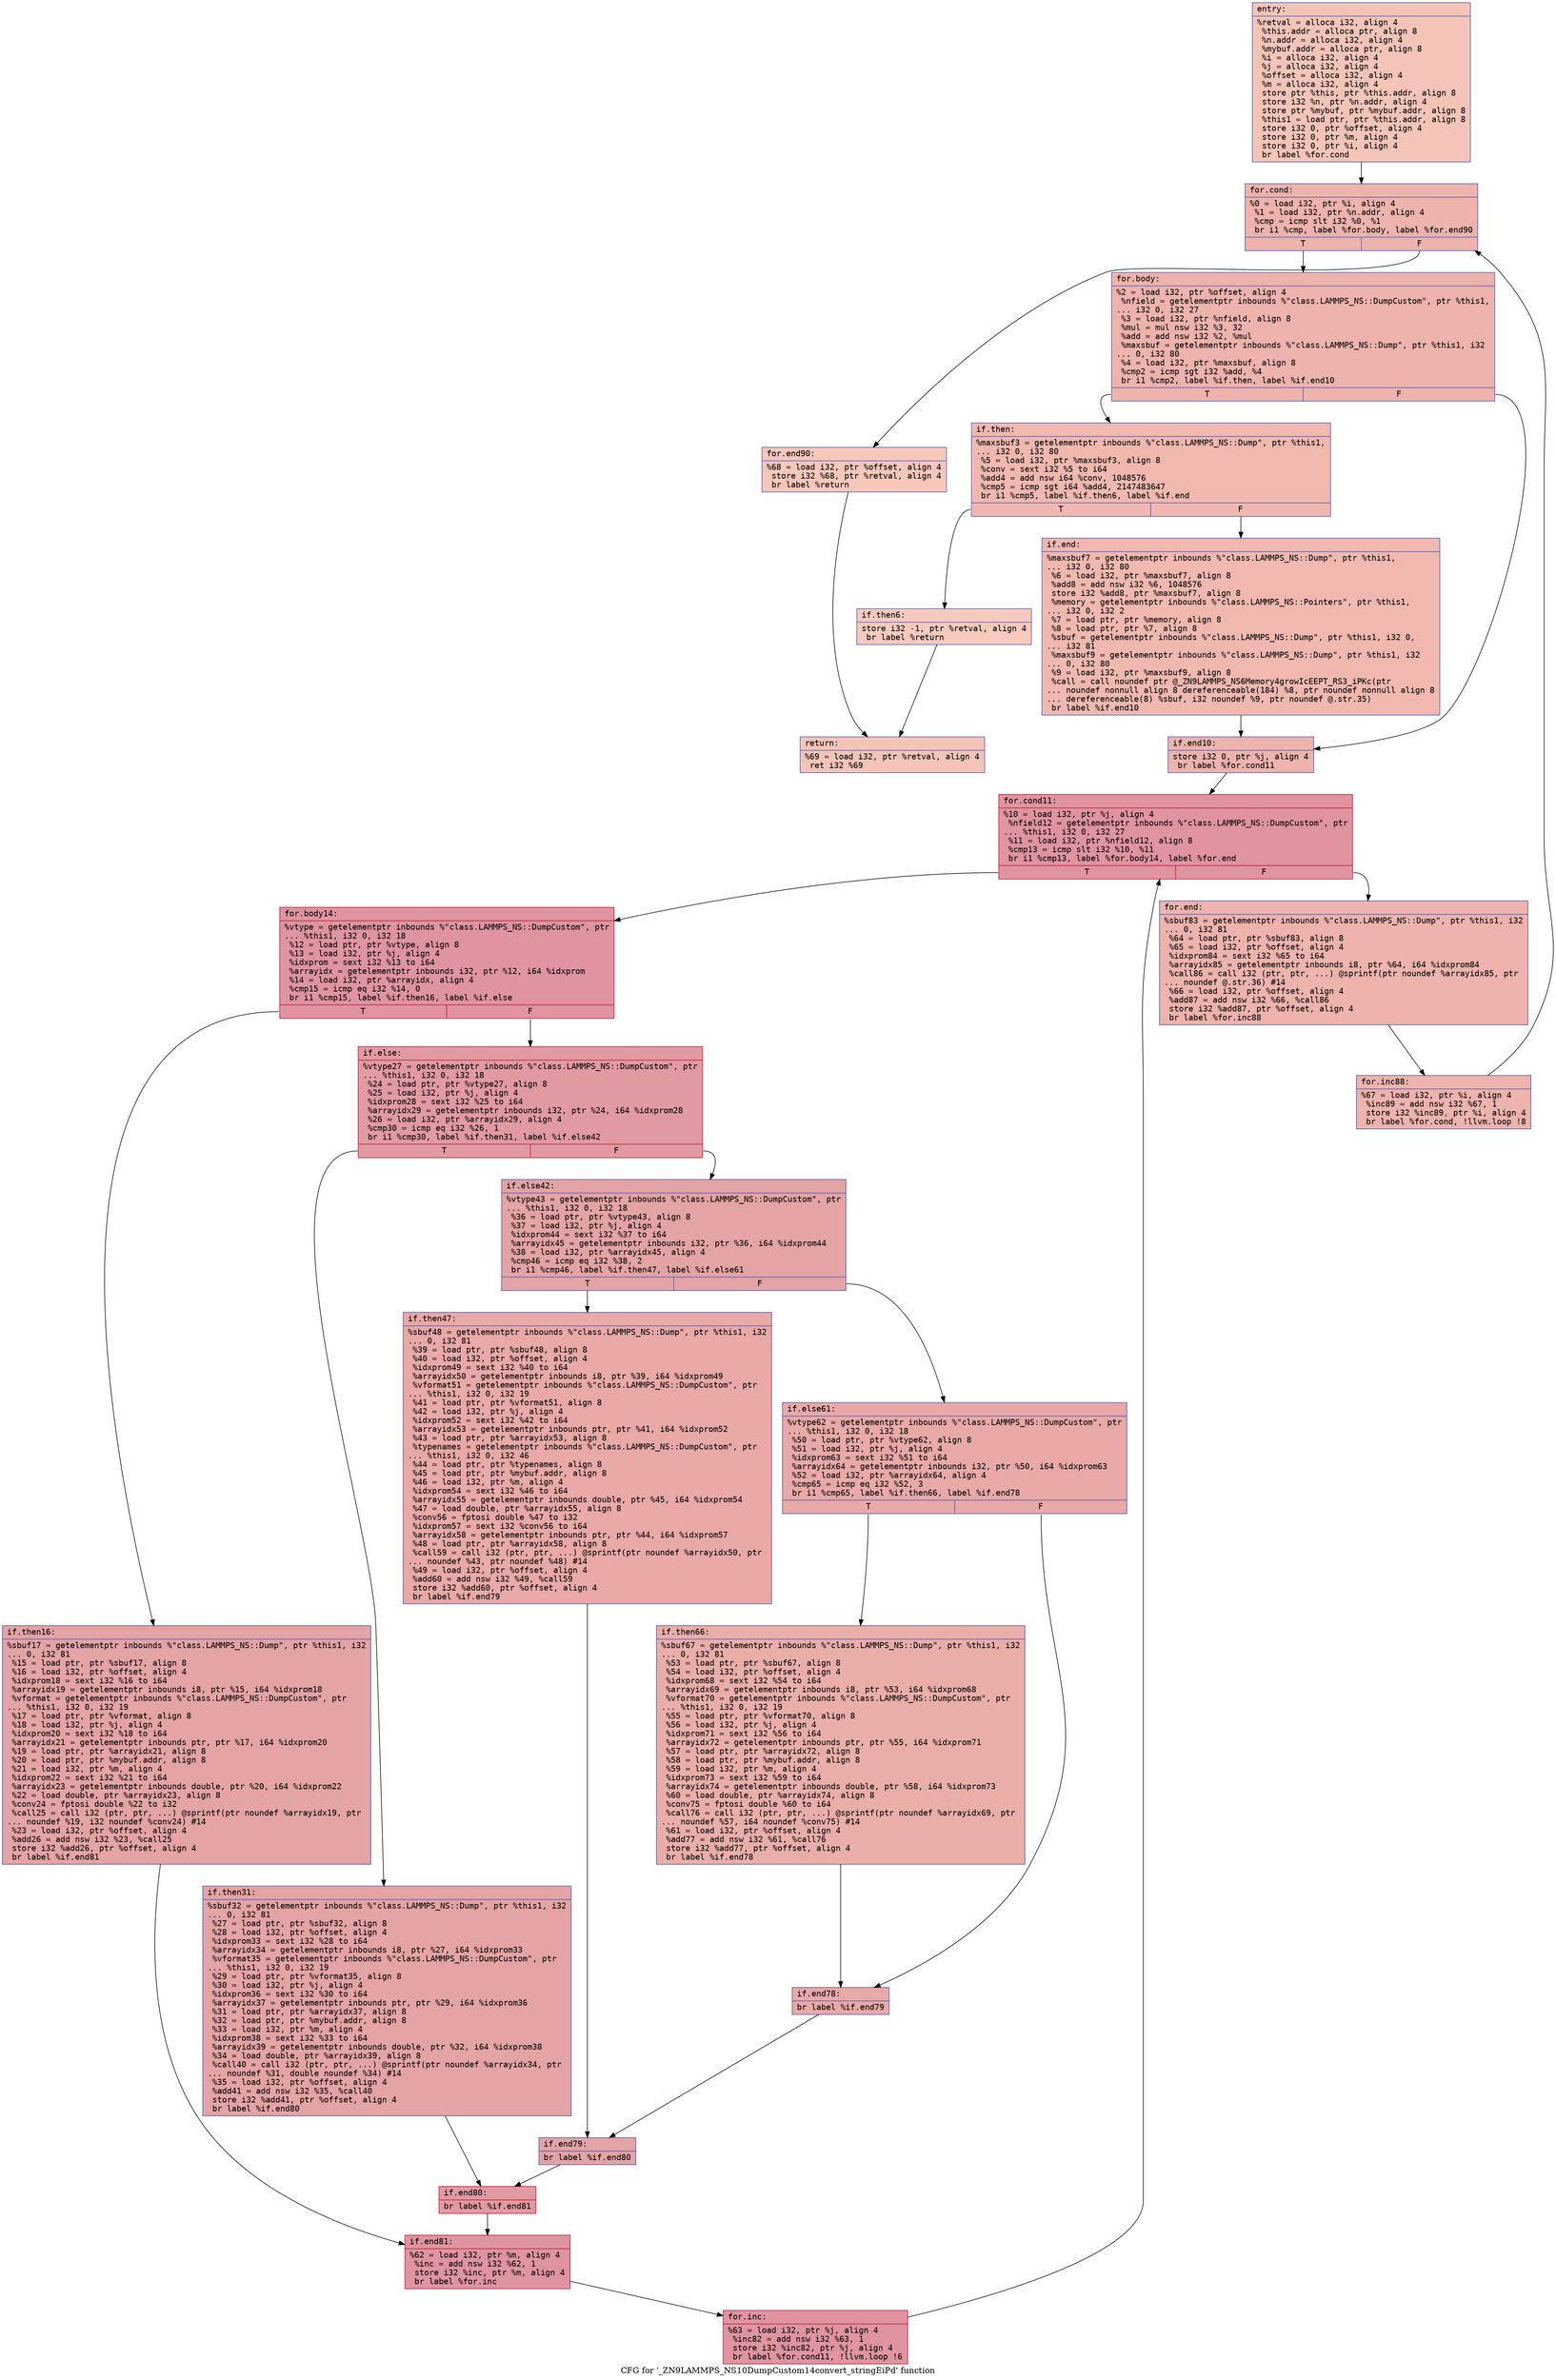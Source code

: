 digraph "CFG for '_ZN9LAMMPS_NS10DumpCustom14convert_stringEiPd' function" {
	label="CFG for '_ZN9LAMMPS_NS10DumpCustom14convert_stringEiPd' function";

	Node0x55d03a8359b0 [shape=record,color="#3d50c3ff", style=filled, fillcolor="#e97a5f70" fontname="Courier",label="{entry:\l|  %retval = alloca i32, align 4\l  %this.addr = alloca ptr, align 8\l  %n.addr = alloca i32, align 4\l  %mybuf.addr = alloca ptr, align 8\l  %i = alloca i32, align 4\l  %j = alloca i32, align 4\l  %offset = alloca i32, align 4\l  %m = alloca i32, align 4\l  store ptr %this, ptr %this.addr, align 8\l  store i32 %n, ptr %n.addr, align 4\l  store ptr %mybuf, ptr %mybuf.addr, align 8\l  %this1 = load ptr, ptr %this.addr, align 8\l  store i32 0, ptr %offset, align 4\l  store i32 0, ptr %m, align 4\l  store i32 0, ptr %i, align 4\l  br label %for.cond\l}"];
	Node0x55d03a8359b0 -> Node0x55d03a8363d0[tooltip="entry -> for.cond\nProbability 100.00%" ];
	Node0x55d03a8363d0 [shape=record,color="#3d50c3ff", style=filled, fillcolor="#d6524470" fontname="Courier",label="{for.cond:\l|  %0 = load i32, ptr %i, align 4\l  %1 = load i32, ptr %n.addr, align 4\l  %cmp = icmp slt i32 %0, %1\l  br i1 %cmp, label %for.body, label %for.end90\l|{<s0>T|<s1>F}}"];
	Node0x55d03a8363d0:s0 -> Node0x55d03a836670[tooltip="for.cond -> for.body\nProbability 96.88%" ];
	Node0x55d03a8363d0:s1 -> Node0x55d03a8366f0[tooltip="for.cond -> for.end90\nProbability 3.12%" ];
	Node0x55d03a836670 [shape=record,color="#3d50c3ff", style=filled, fillcolor="#d6524470" fontname="Courier",label="{for.body:\l|  %2 = load i32, ptr %offset, align 4\l  %nfield = getelementptr inbounds %\"class.LAMMPS_NS::DumpCustom\", ptr %this1,\l... i32 0, i32 27\l  %3 = load i32, ptr %nfield, align 8\l  %mul = mul nsw i32 %3, 32\l  %add = add nsw i32 %2, %mul\l  %maxsbuf = getelementptr inbounds %\"class.LAMMPS_NS::Dump\", ptr %this1, i32\l... 0, i32 80\l  %4 = load i32, ptr %maxsbuf, align 8\l  %cmp2 = icmp sgt i32 %add, %4\l  br i1 %cmp2, label %if.then, label %if.end10\l|{<s0>T|<s1>F}}"];
	Node0x55d03a836670:s0 -> Node0x55d03a836da0[tooltip="for.body -> if.then\nProbability 50.00%" ];
	Node0x55d03a836670:s1 -> Node0x55d03a836e10[tooltip="for.body -> if.end10\nProbability 50.00%" ];
	Node0x55d03a836da0 [shape=record,color="#3d50c3ff", style=filled, fillcolor="#dc5d4a70" fontname="Courier",label="{if.then:\l|  %maxsbuf3 = getelementptr inbounds %\"class.LAMMPS_NS::Dump\", ptr %this1,\l... i32 0, i32 80\l  %5 = load i32, ptr %maxsbuf3, align 8\l  %conv = sext i32 %5 to i64\l  %add4 = add nsw i64 %conv, 1048576\l  %cmp5 = icmp sgt i64 %add4, 2147483647\l  br i1 %cmp5, label %if.then6, label %if.end\l|{<s0>T|<s1>F}}"];
	Node0x55d03a836da0:s0 -> Node0x55d03a8374e0[tooltip="if.then -> if.then6\nProbability 3.12%" ];
	Node0x55d03a836da0:s1 -> Node0x55d03a837560[tooltip="if.then -> if.end\nProbability 96.88%" ];
	Node0x55d03a8374e0 [shape=record,color="#3d50c3ff", style=filled, fillcolor="#ef886b70" fontname="Courier",label="{if.then6:\l|  store i32 -1, ptr %retval, align 4\l  br label %return\l}"];
	Node0x55d03a8374e0 -> Node0x55d03a837720[tooltip="if.then6 -> return\nProbability 100.00%" ];
	Node0x55d03a837560 [shape=record,color="#3d50c3ff", style=filled, fillcolor="#dc5d4a70" fontname="Courier",label="{if.end:\l|  %maxsbuf7 = getelementptr inbounds %\"class.LAMMPS_NS::Dump\", ptr %this1,\l... i32 0, i32 80\l  %6 = load i32, ptr %maxsbuf7, align 8\l  %add8 = add nsw i32 %6, 1048576\l  store i32 %add8, ptr %maxsbuf7, align 8\l  %memory = getelementptr inbounds %\"class.LAMMPS_NS::Pointers\", ptr %this1,\l... i32 0, i32 2\l  %7 = load ptr, ptr %memory, align 8\l  %8 = load ptr, ptr %7, align 8\l  %sbuf = getelementptr inbounds %\"class.LAMMPS_NS::Dump\", ptr %this1, i32 0,\l... i32 81\l  %maxsbuf9 = getelementptr inbounds %\"class.LAMMPS_NS::Dump\", ptr %this1, i32\l... 0, i32 80\l  %9 = load i32, ptr %maxsbuf9, align 8\l  %call = call noundef ptr @_ZN9LAMMPS_NS6Memory4growIcEEPT_RS3_iPKc(ptr\l... noundef nonnull align 8 dereferenceable(184) %8, ptr noundef nonnull align 8\l... dereferenceable(8) %sbuf, i32 noundef %9, ptr noundef @.str.35)\l  br label %if.end10\l}"];
	Node0x55d03a837560 -> Node0x55d03a836e10[tooltip="if.end -> if.end10\nProbability 100.00%" ];
	Node0x55d03a836e10 [shape=record,color="#3d50c3ff", style=filled, fillcolor="#d6524470" fontname="Courier",label="{if.end10:\l|  store i32 0, ptr %j, align 4\l  br label %for.cond11\l}"];
	Node0x55d03a836e10 -> Node0x55d03a8382a0[tooltip="if.end10 -> for.cond11\nProbability 100.00%" ];
	Node0x55d03a8382a0 [shape=record,color="#b70d28ff", style=filled, fillcolor="#b70d2870" fontname="Courier",label="{for.cond11:\l|  %10 = load i32, ptr %j, align 4\l  %nfield12 = getelementptr inbounds %\"class.LAMMPS_NS::DumpCustom\", ptr\l... %this1, i32 0, i32 27\l  %11 = load i32, ptr %nfield12, align 8\l  %cmp13 = icmp slt i32 %10, %11\l  br i1 %cmp13, label %for.body14, label %for.end\l|{<s0>T|<s1>F}}"];
	Node0x55d03a8382a0:s0 -> Node0x55d03a8385e0[tooltip="for.cond11 -> for.body14\nProbability 96.88%" ];
	Node0x55d03a8382a0:s1 -> Node0x55d03a838660[tooltip="for.cond11 -> for.end\nProbability 3.12%" ];
	Node0x55d03a8385e0 [shape=record,color="#b70d28ff", style=filled, fillcolor="#b70d2870" fontname="Courier",label="{for.body14:\l|  %vtype = getelementptr inbounds %\"class.LAMMPS_NS::DumpCustom\", ptr\l... %this1, i32 0, i32 18\l  %12 = load ptr, ptr %vtype, align 8\l  %13 = load i32, ptr %j, align 4\l  %idxprom = sext i32 %13 to i64\l  %arrayidx = getelementptr inbounds i32, ptr %12, i64 %idxprom\l  %14 = load i32, ptr %arrayidx, align 4\l  %cmp15 = icmp eq i32 %14, 0\l  br i1 %cmp15, label %if.then16, label %if.else\l|{<s0>T|<s1>F}}"];
	Node0x55d03a8385e0:s0 -> Node0x55d03a838bf0[tooltip="for.body14 -> if.then16\nProbability 37.50%" ];
	Node0x55d03a8385e0:s1 -> Node0x55d03a838c70[tooltip="for.body14 -> if.else\nProbability 62.50%" ];
	Node0x55d03a838bf0 [shape=record,color="#3d50c3ff", style=filled, fillcolor="#c32e3170" fontname="Courier",label="{if.then16:\l|  %sbuf17 = getelementptr inbounds %\"class.LAMMPS_NS::Dump\", ptr %this1, i32\l... 0, i32 81\l  %15 = load ptr, ptr %sbuf17, align 8\l  %16 = load i32, ptr %offset, align 4\l  %idxprom18 = sext i32 %16 to i64\l  %arrayidx19 = getelementptr inbounds i8, ptr %15, i64 %idxprom18\l  %vformat = getelementptr inbounds %\"class.LAMMPS_NS::DumpCustom\", ptr\l... %this1, i32 0, i32 19\l  %17 = load ptr, ptr %vformat, align 8\l  %18 = load i32, ptr %j, align 4\l  %idxprom20 = sext i32 %18 to i64\l  %arrayidx21 = getelementptr inbounds ptr, ptr %17, i64 %idxprom20\l  %19 = load ptr, ptr %arrayidx21, align 8\l  %20 = load ptr, ptr %mybuf.addr, align 8\l  %21 = load i32, ptr %m, align 4\l  %idxprom22 = sext i32 %21 to i64\l  %arrayidx23 = getelementptr inbounds double, ptr %20, i64 %idxprom22\l  %22 = load double, ptr %arrayidx23, align 8\l  %conv24 = fptosi double %22 to i32\l  %call25 = call i32 (ptr, ptr, ...) @sprintf(ptr noundef %arrayidx19, ptr\l... noundef %19, i32 noundef %conv24) #14\l  %23 = load i32, ptr %offset, align 4\l  %add26 = add nsw i32 %23, %call25\l  store i32 %add26, ptr %offset, align 4\l  br label %if.end81\l}"];
	Node0x55d03a838bf0 -> Node0x55d03a839ec0[tooltip="if.then16 -> if.end81\nProbability 100.00%" ];
	Node0x55d03a838c70 [shape=record,color="#b70d28ff", style=filled, fillcolor="#bb1b2c70" fontname="Courier",label="{if.else:\l|  %vtype27 = getelementptr inbounds %\"class.LAMMPS_NS::DumpCustom\", ptr\l... %this1, i32 0, i32 18\l  %24 = load ptr, ptr %vtype27, align 8\l  %25 = load i32, ptr %j, align 4\l  %idxprom28 = sext i32 %25 to i64\l  %arrayidx29 = getelementptr inbounds i32, ptr %24, i64 %idxprom28\l  %26 = load i32, ptr %arrayidx29, align 4\l  %cmp30 = icmp eq i32 %26, 1\l  br i1 %cmp30, label %if.then31, label %if.else42\l|{<s0>T|<s1>F}}"];
	Node0x55d03a838c70:s0 -> Node0x55d03a83a430[tooltip="if.else -> if.then31\nProbability 50.00%" ];
	Node0x55d03a838c70:s1 -> Node0x55d03a83a4b0[tooltip="if.else -> if.else42\nProbability 50.00%" ];
	Node0x55d03a83a430 [shape=record,color="#3d50c3ff", style=filled, fillcolor="#c32e3170" fontname="Courier",label="{if.then31:\l|  %sbuf32 = getelementptr inbounds %\"class.LAMMPS_NS::Dump\", ptr %this1, i32\l... 0, i32 81\l  %27 = load ptr, ptr %sbuf32, align 8\l  %28 = load i32, ptr %offset, align 4\l  %idxprom33 = sext i32 %28 to i64\l  %arrayidx34 = getelementptr inbounds i8, ptr %27, i64 %idxprom33\l  %vformat35 = getelementptr inbounds %\"class.LAMMPS_NS::DumpCustom\", ptr\l... %this1, i32 0, i32 19\l  %29 = load ptr, ptr %vformat35, align 8\l  %30 = load i32, ptr %j, align 4\l  %idxprom36 = sext i32 %30 to i64\l  %arrayidx37 = getelementptr inbounds ptr, ptr %29, i64 %idxprom36\l  %31 = load ptr, ptr %arrayidx37, align 8\l  %32 = load ptr, ptr %mybuf.addr, align 8\l  %33 = load i32, ptr %m, align 4\l  %idxprom38 = sext i32 %33 to i64\l  %arrayidx39 = getelementptr inbounds double, ptr %32, i64 %idxprom38\l  %34 = load double, ptr %arrayidx39, align 8\l  %call40 = call i32 (ptr, ptr, ...) @sprintf(ptr noundef %arrayidx34, ptr\l... noundef %31, double noundef %34) #14\l  %35 = load i32, ptr %offset, align 4\l  %add41 = add nsw i32 %35, %call40\l  store i32 %add41, ptr %offset, align 4\l  br label %if.end80\l}"];
	Node0x55d03a83a430 -> Node0x55d03a83b1b0[tooltip="if.then31 -> if.end80\nProbability 100.00%" ];
	Node0x55d03a83a4b0 [shape=record,color="#3d50c3ff", style=filled, fillcolor="#c32e3170" fontname="Courier",label="{if.else42:\l|  %vtype43 = getelementptr inbounds %\"class.LAMMPS_NS::DumpCustom\", ptr\l... %this1, i32 0, i32 18\l  %36 = load ptr, ptr %vtype43, align 8\l  %37 = load i32, ptr %j, align 4\l  %idxprom44 = sext i32 %37 to i64\l  %arrayidx45 = getelementptr inbounds i32, ptr %36, i64 %idxprom44\l  %38 = load i32, ptr %arrayidx45, align 4\l  %cmp46 = icmp eq i32 %38, 2\l  br i1 %cmp46, label %if.then47, label %if.else61\l|{<s0>T|<s1>F}}"];
	Node0x55d03a83a4b0:s0 -> Node0x55d03a83b720[tooltip="if.else42 -> if.then47\nProbability 50.00%" ];
	Node0x55d03a83a4b0:s1 -> Node0x55d03a83b7a0[tooltip="if.else42 -> if.else61\nProbability 50.00%" ];
	Node0x55d03a83b720 [shape=record,color="#3d50c3ff", style=filled, fillcolor="#ca3b3770" fontname="Courier",label="{if.then47:\l|  %sbuf48 = getelementptr inbounds %\"class.LAMMPS_NS::Dump\", ptr %this1, i32\l... 0, i32 81\l  %39 = load ptr, ptr %sbuf48, align 8\l  %40 = load i32, ptr %offset, align 4\l  %idxprom49 = sext i32 %40 to i64\l  %arrayidx50 = getelementptr inbounds i8, ptr %39, i64 %idxprom49\l  %vformat51 = getelementptr inbounds %\"class.LAMMPS_NS::DumpCustom\", ptr\l... %this1, i32 0, i32 19\l  %41 = load ptr, ptr %vformat51, align 8\l  %42 = load i32, ptr %j, align 4\l  %idxprom52 = sext i32 %42 to i64\l  %arrayidx53 = getelementptr inbounds ptr, ptr %41, i64 %idxprom52\l  %43 = load ptr, ptr %arrayidx53, align 8\l  %typenames = getelementptr inbounds %\"class.LAMMPS_NS::DumpCustom\", ptr\l... %this1, i32 0, i32 46\l  %44 = load ptr, ptr %typenames, align 8\l  %45 = load ptr, ptr %mybuf.addr, align 8\l  %46 = load i32, ptr %m, align 4\l  %idxprom54 = sext i32 %46 to i64\l  %arrayidx55 = getelementptr inbounds double, ptr %45, i64 %idxprom54\l  %47 = load double, ptr %arrayidx55, align 8\l  %conv56 = fptosi double %47 to i32\l  %idxprom57 = sext i32 %conv56 to i64\l  %arrayidx58 = getelementptr inbounds ptr, ptr %44, i64 %idxprom57\l  %48 = load ptr, ptr %arrayidx58, align 8\l  %call59 = call i32 (ptr, ptr, ...) @sprintf(ptr noundef %arrayidx50, ptr\l... noundef %43, ptr noundef %48) #14\l  %49 = load i32, ptr %offset, align 4\l  %add60 = add nsw i32 %49, %call59\l  store i32 %add60, ptr %offset, align 4\l  br label %if.end79\l}"];
	Node0x55d03a83b720 -> Node0x55d03a838f10[tooltip="if.then47 -> if.end79\nProbability 100.00%" ];
	Node0x55d03a83b7a0 [shape=record,color="#3d50c3ff", style=filled, fillcolor="#ca3b3770" fontname="Courier",label="{if.else61:\l|  %vtype62 = getelementptr inbounds %\"class.LAMMPS_NS::DumpCustom\", ptr\l... %this1, i32 0, i32 18\l  %50 = load ptr, ptr %vtype62, align 8\l  %51 = load i32, ptr %j, align 4\l  %idxprom63 = sext i32 %51 to i64\l  %arrayidx64 = getelementptr inbounds i32, ptr %50, i64 %idxprom63\l  %52 = load i32, ptr %arrayidx64, align 4\l  %cmp65 = icmp eq i32 %52, 3\l  br i1 %cmp65, label %if.then66, label %if.end78\l|{<s0>T|<s1>F}}"];
	Node0x55d03a83b7a0:s0 -> Node0x55d03a7d90b0[tooltip="if.else61 -> if.then66\nProbability 50.00%" ];
	Node0x55d03a83b7a0:s1 -> Node0x55d03a813a10[tooltip="if.else61 -> if.end78\nProbability 50.00%" ];
	Node0x55d03a7d90b0 [shape=record,color="#3d50c3ff", style=filled, fillcolor="#d0473d70" fontname="Courier",label="{if.then66:\l|  %sbuf67 = getelementptr inbounds %\"class.LAMMPS_NS::Dump\", ptr %this1, i32\l... 0, i32 81\l  %53 = load ptr, ptr %sbuf67, align 8\l  %54 = load i32, ptr %offset, align 4\l  %idxprom68 = sext i32 %54 to i64\l  %arrayidx69 = getelementptr inbounds i8, ptr %53, i64 %idxprom68\l  %vformat70 = getelementptr inbounds %\"class.LAMMPS_NS::DumpCustom\", ptr\l... %this1, i32 0, i32 19\l  %55 = load ptr, ptr %vformat70, align 8\l  %56 = load i32, ptr %j, align 4\l  %idxprom71 = sext i32 %56 to i64\l  %arrayidx72 = getelementptr inbounds ptr, ptr %55, i64 %idxprom71\l  %57 = load ptr, ptr %arrayidx72, align 8\l  %58 = load ptr, ptr %mybuf.addr, align 8\l  %59 = load i32, ptr %m, align 4\l  %idxprom73 = sext i32 %59 to i64\l  %arrayidx74 = getelementptr inbounds double, ptr %58, i64 %idxprom73\l  %60 = load double, ptr %arrayidx74, align 8\l  %conv75 = fptosi double %60 to i64\l  %call76 = call i32 (ptr, ptr, ...) @sprintf(ptr noundef %arrayidx69, ptr\l... noundef %57, i64 noundef %conv75) #14\l  %61 = load i32, ptr %offset, align 4\l  %add77 = add nsw i32 %61, %call76\l  store i32 %add77, ptr %offset, align 4\l  br label %if.end78\l}"];
	Node0x55d03a7d90b0 -> Node0x55d03a813a10[tooltip="if.then66 -> if.end78\nProbability 100.00%" ];
	Node0x55d03a813a10 [shape=record,color="#3d50c3ff", style=filled, fillcolor="#ca3b3770" fontname="Courier",label="{if.end78:\l|  br label %if.end79\l}"];
	Node0x55d03a813a10 -> Node0x55d03a838f10[tooltip="if.end78 -> if.end79\nProbability 100.00%" ];
	Node0x55d03a838f10 [shape=record,color="#3d50c3ff", style=filled, fillcolor="#c32e3170" fontname="Courier",label="{if.end79:\l|  br label %if.end80\l}"];
	Node0x55d03a838f10 -> Node0x55d03a83b1b0[tooltip="if.end79 -> if.end80\nProbability 100.00%" ];
	Node0x55d03a83b1b0 [shape=record,color="#b70d28ff", style=filled, fillcolor="#bb1b2c70" fontname="Courier",label="{if.end80:\l|  br label %if.end81\l}"];
	Node0x55d03a83b1b0 -> Node0x55d03a839ec0[tooltip="if.end80 -> if.end81\nProbability 100.00%" ];
	Node0x55d03a839ec0 [shape=record,color="#b70d28ff", style=filled, fillcolor="#b70d2870" fontname="Courier",label="{if.end81:\l|  %62 = load i32, ptr %m, align 4\l  %inc = add nsw i32 %62, 1\l  store i32 %inc, ptr %m, align 4\l  br label %for.inc\l}"];
	Node0x55d03a839ec0 -> Node0x55d03a83efe0[tooltip="if.end81 -> for.inc\nProbability 100.00%" ];
	Node0x55d03a83efe0 [shape=record,color="#b70d28ff", style=filled, fillcolor="#b70d2870" fontname="Courier",label="{for.inc:\l|  %63 = load i32, ptr %j, align 4\l  %inc82 = add nsw i32 %63, 1\l  store i32 %inc82, ptr %j, align 4\l  br label %for.cond11, !llvm.loop !6\l}"];
	Node0x55d03a83efe0 -> Node0x55d03a8382a0[tooltip="for.inc -> for.cond11\nProbability 100.00%" ];
	Node0x55d03a838660 [shape=record,color="#3d50c3ff", style=filled, fillcolor="#d6524470" fontname="Courier",label="{for.end:\l|  %sbuf83 = getelementptr inbounds %\"class.LAMMPS_NS::Dump\", ptr %this1, i32\l... 0, i32 81\l  %64 = load ptr, ptr %sbuf83, align 8\l  %65 = load i32, ptr %offset, align 4\l  %idxprom84 = sext i32 %65 to i64\l  %arrayidx85 = getelementptr inbounds i8, ptr %64, i64 %idxprom84\l  %call86 = call i32 (ptr, ptr, ...) @sprintf(ptr noundef %arrayidx85, ptr\l... noundef @.str.36) #14\l  %66 = load i32, ptr %offset, align 4\l  %add87 = add nsw i32 %66, %call86\l  store i32 %add87, ptr %offset, align 4\l  br label %for.inc88\l}"];
	Node0x55d03a838660 -> Node0x55d03a7d9c60[tooltip="for.end -> for.inc88\nProbability 100.00%" ];
	Node0x55d03a7d9c60 [shape=record,color="#3d50c3ff", style=filled, fillcolor="#d6524470" fontname="Courier",label="{for.inc88:\l|  %67 = load i32, ptr %i, align 4\l  %inc89 = add nsw i32 %67, 1\l  store i32 %inc89, ptr %i, align 4\l  br label %for.cond, !llvm.loop !8\l}"];
	Node0x55d03a7d9c60 -> Node0x55d03a8363d0[tooltip="for.inc88 -> for.cond\nProbability 100.00%" ];
	Node0x55d03a8366f0 [shape=record,color="#3d50c3ff", style=filled, fillcolor="#ec7f6370" fontname="Courier",label="{for.end90:\l|  %68 = load i32, ptr %offset, align 4\l  store i32 %68, ptr %retval, align 4\l  br label %return\l}"];
	Node0x55d03a8366f0 -> Node0x55d03a837720[tooltip="for.end90 -> return\nProbability 100.00%" ];
	Node0x55d03a837720 [shape=record,color="#3d50c3ff", style=filled, fillcolor="#e97a5f70" fontname="Courier",label="{return:\l|  %69 = load i32, ptr %retval, align 4\l  ret i32 %69\l}"];
}
